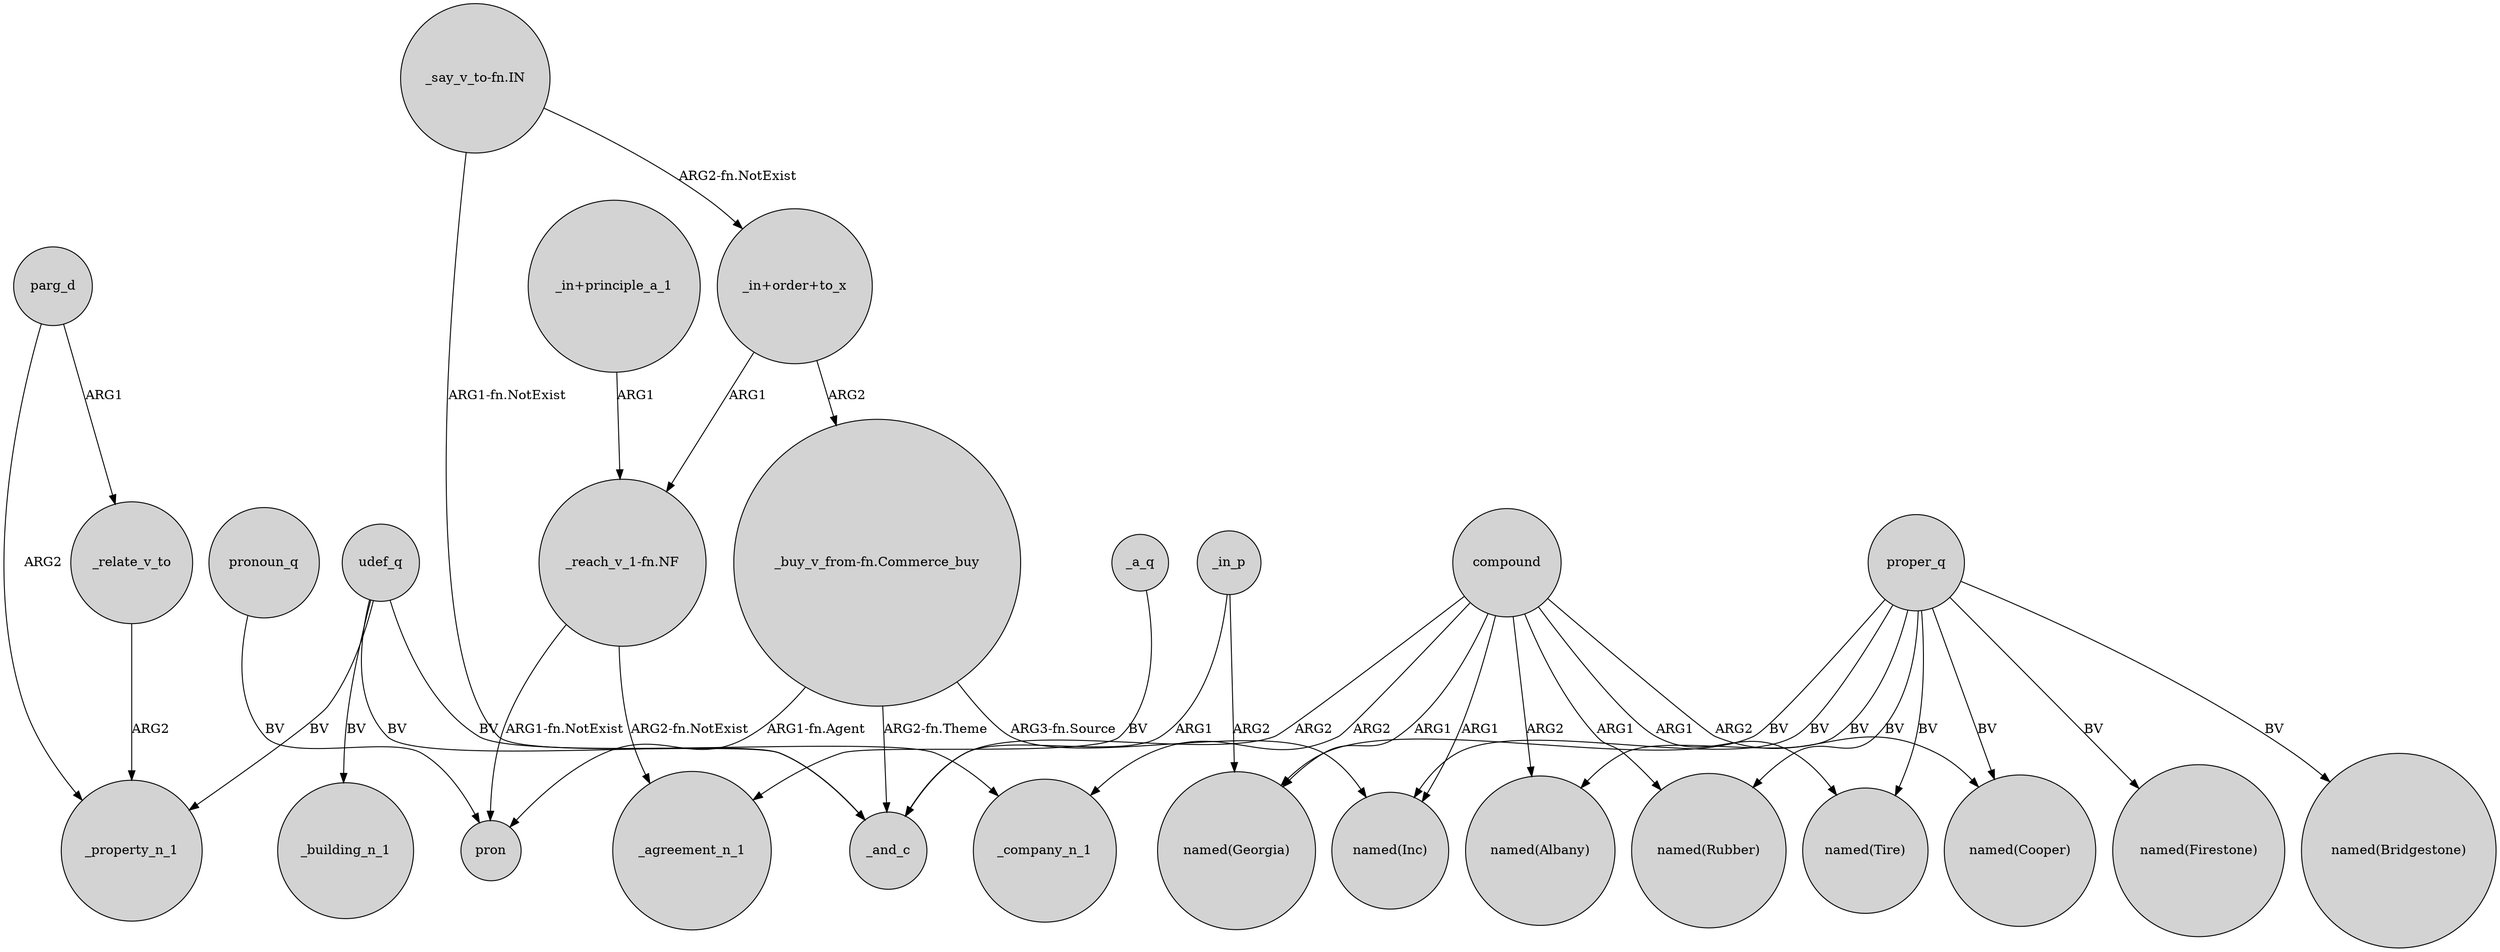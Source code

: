 digraph {
	node [shape=circle style=filled]
	"_in+principle_a_1" -> "_reach_v_1-fn.NF" [label=ARG1]
	"_reach_v_1-fn.NF" -> pron [label="ARG1-fn.NotExist"]
	udef_q -> _company_n_1 [label=BV]
	"_say_v_to-fn.IN" -> "_in+order+to_x" [label="ARG2-fn.NotExist"]
	udef_q -> _building_n_1 [label=BV]
	compound -> "named(Georgia)" [label=ARG1]
	parg_d -> _relate_v_to [label=ARG1]
	proper_q -> "named(Firestone)" [label=BV]
	proper_q -> "named(Albany)" [label=BV]
	compound -> _company_n_1 [label=ARG2]
	proper_q -> "named(Tire)" [label=BV]
	proper_q -> "named(Bridgestone)" [label=BV]
	compound -> "named(Tire)" [label=ARG1]
	_in_p -> "named(Georgia)" [label=ARG2]
	"_reach_v_1-fn.NF" -> _agreement_n_1 [label="ARG2-fn.NotExist"]
	"_buy_v_from-fn.Commerce_buy" -> "named(Inc)" [label="ARG3-fn.Source"]
	"_buy_v_from-fn.Commerce_buy" -> pron [label="ARG1-fn.Agent"]
	compound -> "named(Cooper)" [label=ARG2]
	_relate_v_to -> _property_n_1 [label=ARG2]
	compound -> "named(Albany)" [label=ARG2]
	"_in+order+to_x" -> "_buy_v_from-fn.Commerce_buy" [label=ARG2]
	parg_d -> _property_n_1 [label=ARG2]
	pronoun_q -> pron [label=BV]
	proper_q -> "named(Inc)" [label=BV]
	compound -> _and_c [label=ARG2]
	_a_q -> _agreement_n_1 [label=BV]
	proper_q -> "named(Rubber)" [label=BV]
	_in_p -> _and_c [label=ARG1]
	compound -> "named(Inc)" [label=ARG1]
	"_buy_v_from-fn.Commerce_buy" -> _and_c [label="ARG2-fn.Theme"]
	udef_q -> _property_n_1 [label=BV]
	proper_q -> "named(Georgia)" [label=BV]
	compound -> "named(Rubber)" [label=ARG1]
	udef_q -> _and_c [label=BV]
	"_say_v_to-fn.IN" -> _and_c [label="ARG1-fn.NotExist"]
	proper_q -> "named(Cooper)" [label=BV]
	"_in+order+to_x" -> "_reach_v_1-fn.NF" [label=ARG1]
}
